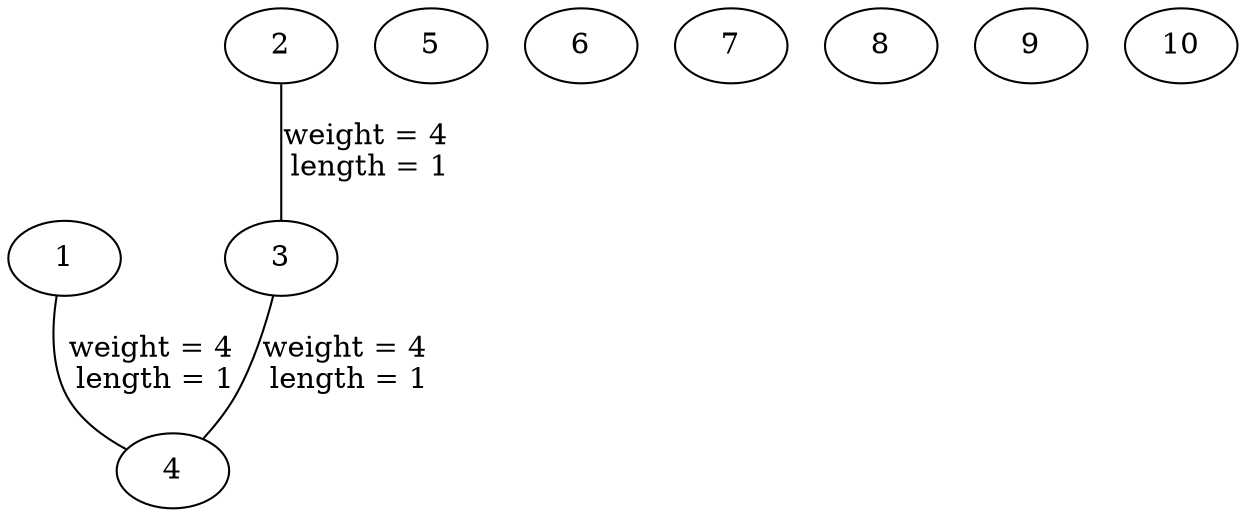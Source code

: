 // Graph visualisation
graph "Graph" {
	graph [concentrate=True]
	1
	2
	3
	4
	5
	6
	7
	8
	9
	10
	1 -- 4 [label="weight = 4
 length = 1" weight=4]
	2 -- 3 [label="weight = 4
 length = 1" weight=4]
	3 -- 4 [label="weight = 4
 length = 1" weight=4]
}
